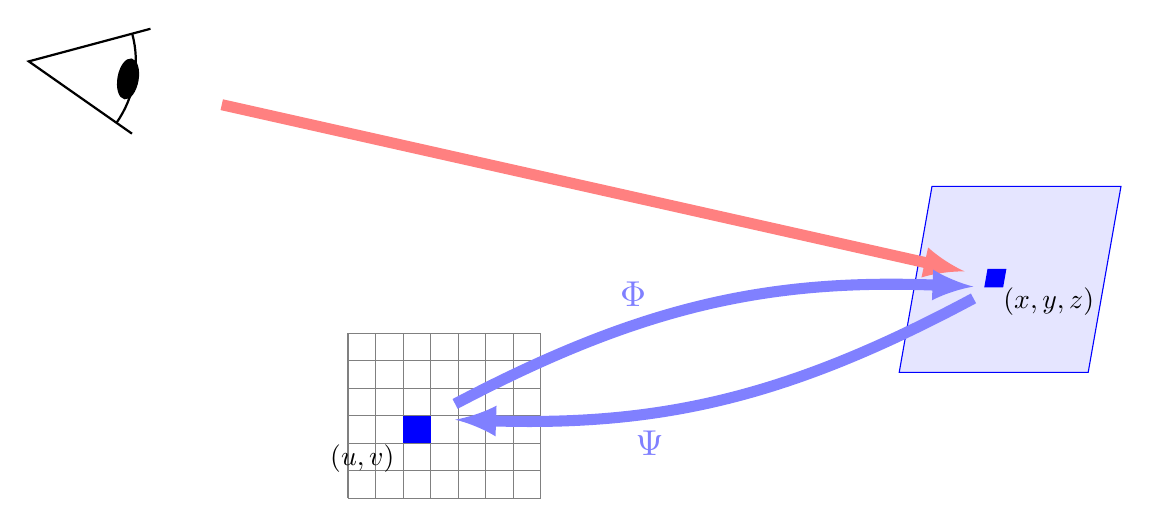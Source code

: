 ﻿\begin{tikzpicture}[scale=1]

% Oeil
% eye from Izaak Neutelings https://tikz.net/hyperbola/
\def\le{0.8}  % eye size eye
\def\ange{25} % eye opening angle
\def\lb{1.2}  % outgoing beam length
\def\ang{170} % outgoing beam scattering
\begin{scope}[shift={(-4,2)},scale=2,shift={(\ang:\lb+1.2*\le)},rotate=\ang+180]
  \coordinate (C) at (0,0);
  \draw[thick] (\ange:\le) -- (0,0) -- (-\ange:\le);
  \draw[thick] (\ange:0.85*\le) arc(\ange:-\ange:0.85*\le);
  %\draw[fill,brown] (0.75*\le,0) ellipse ({0.10*\le} and {0.21*\le});
  \draw[fill] (0.8*\le,0) ellipse ({0.08*\le} and {0.16*\le});
\end{scope}

% Pyramide
\begin{scope}[shift={(4,0)},scale=4]
\coordinate (P) at (0,0);
\draw[blue, fill=blue!10] (-0.3,-0.3) -- ++(80:0.6) -- ++(0.6,0) -- ++(-100:0.6) -- +(-0.6,0) -- cycle;
\fill[blue,scale=0.1] (-0.3,-0.3) -- ++(80:0.6) -- ++(0.6,0) -- ++(-100:0.6) -- +(-0.6,0) -- cycle;
\end{scope}

\draw[very thick,->,>=latex,red!50, line width=4pt] ($(C)!0.2!(P)$) -- ($(C)!0.97!(P)$);

\draw[scale=0.7,step=0.5, gray] (-6,-4) grid ++(3.5,3);
\fill[blue, scale=0.7] (-5,-3) rectangle ++ (0.5,0.5);

\node[blue, scale=4] at (P) {};
\node[below right] at (P) {$(x,y,z)$};

\coordinate (T) at (-4.55,-2) ;
\node[below right] at (T) {$(u,v)$};

\draw[very thick,->,>=latex,blue!50, line width=4pt] ($(T)!0.2!(P)$) to[pos=0.35,bend left=15] node[above,scale=1.3]{$\Phi$} ($(T)!0.97!(P)+ (0,-0.05)$) ;

\draw[very thick,<-,>=latex,blue!50, line width=4pt] ($(T)!0.2!(P) + (0,-0.2)$) to[pos=0.35,bend right=15] node[below,scale=1.3]{$\Psi$} ($(T)!0.97!(P) + (0,-0.2)$) ;
\end{tikzpicture}
